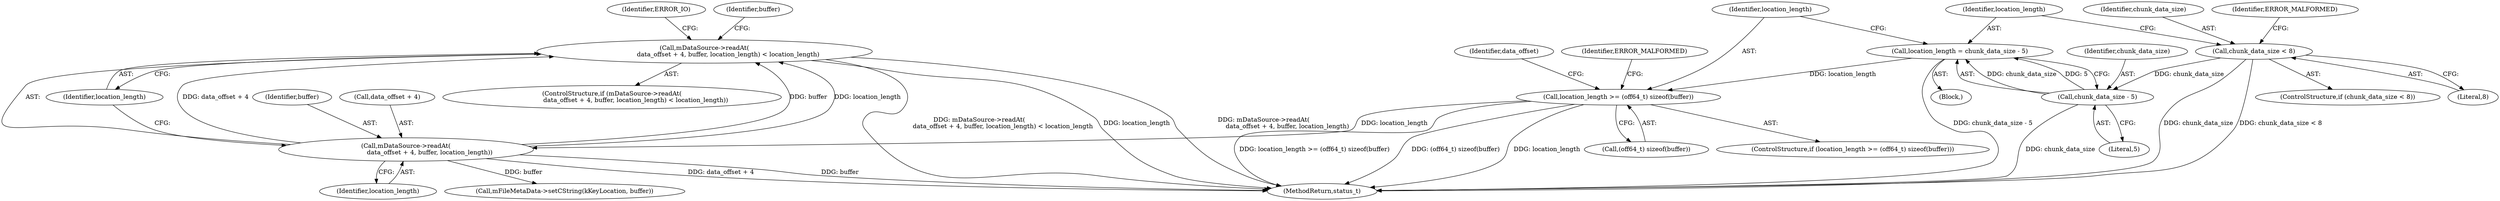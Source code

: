 digraph "0_Android_463a6f807e187828442949d1924e143cf07778c6@API" {
"1002029" [label="(Call,mDataSource->readAt(\n                        data_offset + 4, buffer, location_length) < location_length)"];
"1002030" [label="(Call,mDataSource->readAt(\n                        data_offset + 4, buffer, location_length))"];
"1002019" [label="(Call,location_length >= (off64_t) sizeof(buffer))"];
"1002013" [label="(Call,location_length = chunk_data_size - 5)"];
"1002015" [label="(Call,chunk_data_size - 5)"];
"1002005" [label="(Call,chunk_data_size < 8)"];
"1002004" [label="(ControlStructure,if (chunk_data_size < 8))"];
"1002017" [label="(Literal,5)"];
"1002036" [label="(Identifier,location_length)"];
"1002027" [label="(Identifier,ERROR_MALFORMED)"];
"1002007" [label="(Literal,8)"];
"1002016" [label="(Identifier,chunk_data_size)"];
"1002039" [label="(Identifier,ERROR_IO)"];
"1002005" [label="(Call,chunk_data_size < 8)"];
"1002020" [label="(Identifier,location_length)"];
"1002013" [label="(Call,location_length = chunk_data_size - 5)"];
"1002034" [label="(Identifier,buffer)"];
"1002031" [label="(Call,data_offset + 4)"];
"1002028" [label="(ControlStructure,if (mDataSource->readAt(\n                        data_offset + 4, buffer, location_length) < location_length))"];
"1001999" [label="(Block,)"];
"1002018" [label="(ControlStructure,if (location_length >= (off64_t) sizeof(buffer)))"];
"1002019" [label="(Call,location_length >= (off64_t) sizeof(buffer))"];
"1002021" [label="(Call,(off64_t) sizeof(buffer))"];
"1002015" [label="(Call,chunk_data_size - 5)"];
"1002030" [label="(Call,mDataSource->readAt(\n                        data_offset + 4, buffer, location_length))"];
"1002042" [label="(Identifier,buffer)"];
"1002911" [label="(MethodReturn,status_t)"];
"1002035" [label="(Identifier,location_length)"];
"1002010" [label="(Identifier,ERROR_MALFORMED)"];
"1002029" [label="(Call,mDataSource->readAt(\n                        data_offset + 4, buffer, location_length) < location_length)"];
"1002045" [label="(Call,mFileMetaData->setCString(kKeyLocation, buffer))"];
"1002006" [label="(Identifier,chunk_data_size)"];
"1002032" [label="(Identifier,data_offset)"];
"1002014" [label="(Identifier,location_length)"];
"1002029" -> "1002028"  [label="AST: "];
"1002029" -> "1002036"  [label="CFG: "];
"1002030" -> "1002029"  [label="AST: "];
"1002036" -> "1002029"  [label="AST: "];
"1002039" -> "1002029"  [label="CFG: "];
"1002042" -> "1002029"  [label="CFG: "];
"1002029" -> "1002911"  [label="DDG: mDataSource->readAt(\n                        data_offset + 4, buffer, location_length) < location_length"];
"1002029" -> "1002911"  [label="DDG: location_length"];
"1002029" -> "1002911"  [label="DDG: mDataSource->readAt(\n                        data_offset + 4, buffer, location_length)"];
"1002030" -> "1002029"  [label="DDG: data_offset + 4"];
"1002030" -> "1002029"  [label="DDG: buffer"];
"1002030" -> "1002029"  [label="DDG: location_length"];
"1002030" -> "1002035"  [label="CFG: "];
"1002031" -> "1002030"  [label="AST: "];
"1002034" -> "1002030"  [label="AST: "];
"1002035" -> "1002030"  [label="AST: "];
"1002036" -> "1002030"  [label="CFG: "];
"1002030" -> "1002911"  [label="DDG: buffer"];
"1002030" -> "1002911"  [label="DDG: data_offset + 4"];
"1002019" -> "1002030"  [label="DDG: location_length"];
"1002030" -> "1002045"  [label="DDG: buffer"];
"1002019" -> "1002018"  [label="AST: "];
"1002019" -> "1002021"  [label="CFG: "];
"1002020" -> "1002019"  [label="AST: "];
"1002021" -> "1002019"  [label="AST: "];
"1002027" -> "1002019"  [label="CFG: "];
"1002032" -> "1002019"  [label="CFG: "];
"1002019" -> "1002911"  [label="DDG: (off64_t) sizeof(buffer)"];
"1002019" -> "1002911"  [label="DDG: location_length"];
"1002019" -> "1002911"  [label="DDG: location_length >= (off64_t) sizeof(buffer)"];
"1002013" -> "1002019"  [label="DDG: location_length"];
"1002013" -> "1001999"  [label="AST: "];
"1002013" -> "1002015"  [label="CFG: "];
"1002014" -> "1002013"  [label="AST: "];
"1002015" -> "1002013"  [label="AST: "];
"1002020" -> "1002013"  [label="CFG: "];
"1002013" -> "1002911"  [label="DDG: chunk_data_size - 5"];
"1002015" -> "1002013"  [label="DDG: chunk_data_size"];
"1002015" -> "1002013"  [label="DDG: 5"];
"1002015" -> "1002017"  [label="CFG: "];
"1002016" -> "1002015"  [label="AST: "];
"1002017" -> "1002015"  [label="AST: "];
"1002015" -> "1002911"  [label="DDG: chunk_data_size"];
"1002005" -> "1002015"  [label="DDG: chunk_data_size"];
"1002005" -> "1002004"  [label="AST: "];
"1002005" -> "1002007"  [label="CFG: "];
"1002006" -> "1002005"  [label="AST: "];
"1002007" -> "1002005"  [label="AST: "];
"1002010" -> "1002005"  [label="CFG: "];
"1002014" -> "1002005"  [label="CFG: "];
"1002005" -> "1002911"  [label="DDG: chunk_data_size"];
"1002005" -> "1002911"  [label="DDG: chunk_data_size < 8"];
}
